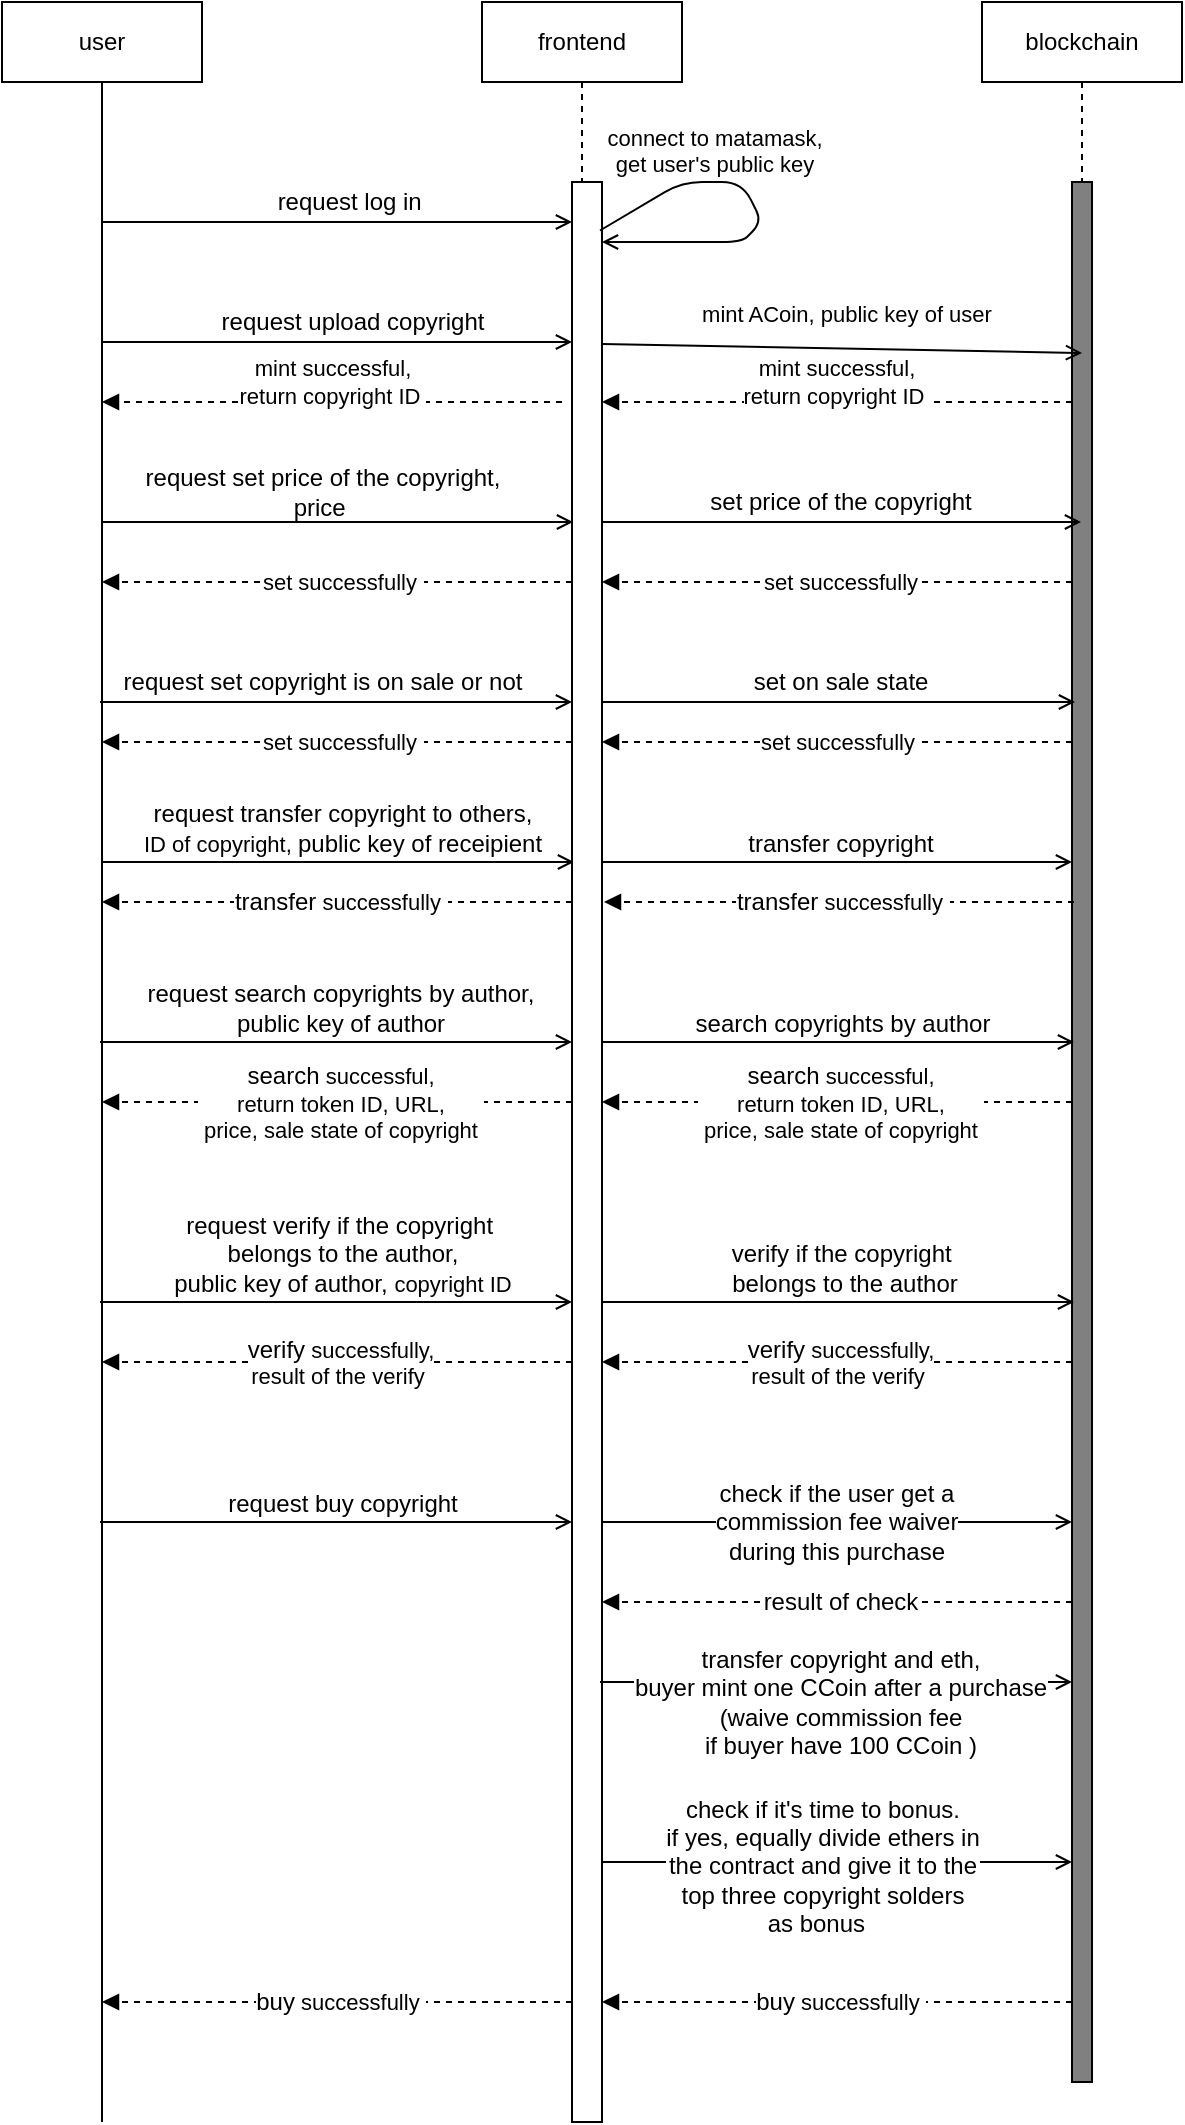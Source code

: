 <mxfile>
    <diagram id="SziA-ImBaRz1ztO4Bhjf" name="Page-1">
        <mxGraphModel dx="954" dy="725" grid="1" gridSize="10" guides="1" tooltips="1" connect="1" arrows="1" fold="1" page="1" pageScale="1" pageWidth="827" pageHeight="1169" math="0" shadow="0">
            <root>
                <mxCell id="0"/>
                <mxCell id="1" parent="0"/>
                <mxCell id="3" value="user" style="shape=umlLifeline;perimeter=lifelinePerimeter;whiteSpace=wrap;html=1;container=1;collapsible=0;recursiveResize=0;outlineConnect=0;lifelineDashed=0;" vertex="1" parent="1">
                    <mxGeometry x="90" y="40" width="100" height="1060" as="geometry"/>
                </mxCell>
                <mxCell id="42" value="&lt;span style=&quot;font-size: 12px&quot;&gt;request&amp;nbsp;&lt;/span&gt;&lt;span style=&quot;font-size: 12px&quot;&gt;transfer copyright&amp;nbsp;&lt;/span&gt;&lt;span style=&quot;font-size: 12px&quot;&gt;to others,&lt;br&gt;&lt;/span&gt;ID of copyright,&amp;nbsp;&lt;span style=&quot;font-size: 12px&quot;&gt;public key of receipient&lt;br&gt;&lt;/span&gt;" style="html=1;verticalAlign=bottom;labelBackgroundColor=none;endArrow=open;endFill=0;" edge="1" parent="3">
                    <mxGeometry x="0.017" width="160" relative="1" as="geometry">
                        <mxPoint x="50" y="430" as="sourcePoint"/>
                        <mxPoint x="286" y="430" as="targetPoint"/>
                        <Array as="points">
                            <mxPoint x="141" y="430"/>
                        </Array>
                        <mxPoint as="offset"/>
                    </mxGeometry>
                </mxCell>
                <mxCell id="49" value="&lt;span style=&quot;font-size: 12px&quot;&gt;request&amp;nbsp;&lt;/span&gt;&lt;span style=&quot;font-size: 12px&quot;&gt;search copyrights&amp;nbsp;&lt;/span&gt;&lt;span style=&quot;font-size: 12px&quot;&gt;by author&lt;/span&gt;&lt;span style=&quot;font-size: 12px&quot;&gt;,&lt;br&gt;&lt;/span&gt;&lt;span style=&quot;font-size: 12px&quot;&gt;public key of author&lt;br&gt;&lt;/span&gt;" style="html=1;verticalAlign=bottom;labelBackgroundColor=none;endArrow=open;endFill=0;" edge="1" parent="3">
                    <mxGeometry x="0.017" width="160" relative="1" as="geometry">
                        <mxPoint x="49" y="520" as="sourcePoint"/>
                        <mxPoint x="285" y="520" as="targetPoint"/>
                        <Array as="points"/>
                        <mxPoint as="offset"/>
                    </mxGeometry>
                </mxCell>
                <mxCell id="77" value="" style="html=1;verticalAlign=bottom;labelBackgroundColor=none;endArrow=block;endFill=1;dashed=1;" edge="1" parent="3">
                    <mxGeometry width="160" relative="1" as="geometry">
                        <mxPoint x="285" y="1000" as="sourcePoint"/>
                        <mxPoint x="50" y="1000" as="targetPoint"/>
                        <Array as="points">
                            <mxPoint x="140" y="1000"/>
                        </Array>
                    </mxGeometry>
                </mxCell>
                <mxCell id="78" value="&lt;span style=&quot;font-size: 12px&quot;&gt;buy&lt;/span&gt; successfully&amp;nbsp;" style="edgeLabel;html=1;align=center;verticalAlign=middle;resizable=0;points=[];" vertex="1" connectable="0" parent="77">
                    <mxGeometry x="0.004" y="1" relative="1" as="geometry">
                        <mxPoint x="2" y="-1" as="offset"/>
                    </mxGeometry>
                </mxCell>
                <mxCell id="7" value="blockchain" style="shape=umlLifeline;perimeter=lifelinePerimeter;whiteSpace=wrap;html=1;container=1;collapsible=0;recursiveResize=0;outlineConnect=0;" vertex="1" parent="1">
                    <mxGeometry x="580" y="40" width="100" height="1040" as="geometry"/>
                </mxCell>
                <mxCell id="8" value="" style="html=1;points=[];perimeter=orthogonalPerimeter;fillColor=#808080;" vertex="1" parent="7">
                    <mxGeometry x="45" y="90" width="10" height="950" as="geometry"/>
                </mxCell>
                <mxCell id="29" value="" style="html=1;verticalAlign=bottom;labelBackgroundColor=none;endArrow=block;endFill=1;dashed=1;" edge="1" parent="7">
                    <mxGeometry width="160" relative="1" as="geometry">
                        <mxPoint x="45" y="290" as="sourcePoint"/>
                        <mxPoint x="-190" y="290" as="targetPoint"/>
                        <Array as="points">
                            <mxPoint x="-100" y="290"/>
                        </Array>
                    </mxGeometry>
                </mxCell>
                <mxCell id="30" value="set successfully" style="edgeLabel;html=1;align=center;verticalAlign=middle;resizable=0;points=[];" vertex="1" connectable="0" parent="29">
                    <mxGeometry x="0.004" y="1" relative="1" as="geometry">
                        <mxPoint x="2" y="-1" as="offset"/>
                    </mxGeometry>
                </mxCell>
                <mxCell id="44" value="&lt;span style=&quot;font-size: 12px&quot;&gt;transfer copyright&lt;/span&gt;&lt;span style=&quot;font-size: 12px&quot;&gt;&lt;br&gt;&lt;/span&gt;" style="html=1;verticalAlign=bottom;labelBackgroundColor=none;endArrow=open;endFill=0;" edge="1" parent="7">
                    <mxGeometry x="0.017" width="160" relative="1" as="geometry">
                        <mxPoint x="-191" y="430" as="sourcePoint"/>
                        <mxPoint x="45" y="430" as="targetPoint"/>
                        <Array as="points">
                            <mxPoint x="-100" y="430"/>
                        </Array>
                        <mxPoint as="offset"/>
                    </mxGeometry>
                </mxCell>
                <mxCell id="52" value="" style="html=1;verticalAlign=bottom;labelBackgroundColor=none;endArrow=block;endFill=1;dashed=1;" edge="1" parent="7">
                    <mxGeometry width="160" relative="1" as="geometry">
                        <mxPoint x="45" y="550" as="sourcePoint"/>
                        <mxPoint x="-190" y="550" as="targetPoint"/>
                        <Array as="points">
                            <mxPoint x="-100" y="550"/>
                        </Array>
                    </mxGeometry>
                </mxCell>
                <mxCell id="53" value="&lt;span style=&quot;font-size: 12px&quot;&gt;search&lt;/span&gt;&amp;nbsp;successful, &lt;br&gt;return token ID, URL,&lt;br&gt;&amp;nbsp;price, sale state of copyright&amp;nbsp;" style="edgeLabel;html=1;align=center;verticalAlign=middle;resizable=0;points=[];" vertex="1" connectable="0" parent="52">
                    <mxGeometry x="0.004" y="1" relative="1" as="geometry">
                        <mxPoint x="2" y="-1" as="offset"/>
                    </mxGeometry>
                </mxCell>
                <mxCell id="57" value="&lt;span style=&quot;font-size: 12px&quot;&gt;verify if the copyright&amp;nbsp;&lt;/span&gt;&lt;br style=&quot;font-size: 12px&quot;&gt;&lt;span style=&quot;font-size: 12px&quot;&gt;belongs to the author&lt;/span&gt;&lt;span style=&quot;font-size: 12px&quot;&gt;&lt;br&gt;&lt;/span&gt;" style="html=1;verticalAlign=bottom;labelBackgroundColor=none;endArrow=open;endFill=0;" edge="1" parent="7">
                    <mxGeometry x="0.025" width="160" relative="1" as="geometry">
                        <mxPoint x="-190" y="650" as="sourcePoint"/>
                        <mxPoint x="46" y="650" as="targetPoint"/>
                        <Array as="points"/>
                        <mxPoint as="offset"/>
                    </mxGeometry>
                </mxCell>
                <mxCell id="65" value="&lt;div style=&quot;text-align: left&quot;&gt;&lt;span style=&quot;font-size: 12px&quot;&gt;&amp;nbsp;&lt;/span&gt;&lt;/div&gt;&lt;span style=&quot;font-size: 12px&quot;&gt;&amp;nbsp;&amp;nbsp;&lt;/span&gt;&lt;span style=&quot;font-size: 12px&quot;&gt;&lt;br&gt;&lt;/span&gt;" style="html=1;verticalAlign=bottom;labelBackgroundColor=none;endArrow=open;endFill=0;" edge="1" parent="7">
                    <mxGeometry x="0.28" y="-80" width="160" relative="1" as="geometry">
                        <mxPoint x="-191" y="760" as="sourcePoint"/>
                        <mxPoint x="45" y="760" as="targetPoint"/>
                        <Array as="points"/>
                        <mxPoint as="offset"/>
                    </mxGeometry>
                </mxCell>
                <mxCell id="81" value="&lt;span style=&quot;font-size: 12px ; text-align: left ; font-family: &amp;#34;helvetica&amp;#34;&quot;&gt;check if the user get a&lt;/span&gt;&lt;br style=&quot;font-size: 12px ; text-align: left ; font-family: &amp;#34;helvetica&amp;#34;&quot;&gt;&lt;span style=&quot;font-size: 12px ; text-align: left ; font-family: &amp;#34;helvetica&amp;#34;&quot;&gt;commission fee waiver &lt;br&gt;during this purchase&lt;/span&gt;" style="edgeLabel;html=1;align=center;verticalAlign=middle;resizable=0;points=[];" vertex="1" connectable="0" parent="65">
                    <mxGeometry relative="1" as="geometry">
                        <mxPoint as="offset"/>
                    </mxGeometry>
                </mxCell>
                <mxCell id="75" value="" style="html=1;verticalAlign=bottom;labelBackgroundColor=none;endArrow=block;endFill=1;dashed=1;" edge="1" parent="7">
                    <mxGeometry width="160" relative="1" as="geometry">
                        <mxPoint x="45" y="1000" as="sourcePoint"/>
                        <mxPoint x="-190" y="1000" as="targetPoint"/>
                        <Array as="points">
                            <mxPoint x="-100" y="1000"/>
                        </Array>
                    </mxGeometry>
                </mxCell>
                <mxCell id="76" value="&lt;span style=&quot;font-size: 12px&quot;&gt;buy&lt;/span&gt; successfully&amp;nbsp;" style="edgeLabel;html=1;align=center;verticalAlign=middle;resizable=0;points=[];" vertex="1" connectable="0" parent="75">
                    <mxGeometry x="0.004" y="1" relative="1" as="geometry">
                        <mxPoint x="2" y="-1" as="offset"/>
                    </mxGeometry>
                </mxCell>
                <mxCell id="9" value="frontend" style="shape=umlLifeline;perimeter=lifelinePerimeter;whiteSpace=wrap;html=1;container=1;collapsible=0;recursiveResize=0;outlineConnect=0;" vertex="1" parent="1">
                    <mxGeometry x="330" y="40" width="100" height="1060" as="geometry"/>
                </mxCell>
                <mxCell id="10" value="" style="html=1;points=[];perimeter=orthogonalPerimeter;" vertex="1" parent="9">
                    <mxGeometry x="45" y="90" width="15" height="970" as="geometry"/>
                </mxCell>
                <mxCell id="15" value="connect to matamask,&lt;br&gt;get user's public key" style="html=1;verticalAlign=bottom;labelBackgroundColor=none;endArrow=open;endFill=0;exitX=0.933;exitY=0.025;exitDx=0;exitDy=0;exitPerimeter=0;" edge="1" parent="9" source="10" target="10">
                    <mxGeometry x="-0.305" width="160" relative="1" as="geometry">
                        <mxPoint x="130" y="310" as="sourcePoint"/>
                        <mxPoint x="70" y="120" as="targetPoint"/>
                        <Array as="points">
                            <mxPoint x="100" y="90"/>
                            <mxPoint x="130" y="90"/>
                            <mxPoint x="140" y="110"/>
                            <mxPoint x="130" y="120"/>
                        </Array>
                        <mxPoint as="offset"/>
                    </mxGeometry>
                </mxCell>
                <mxCell id="22" value="" style="html=1;verticalAlign=bottom;labelBackgroundColor=none;endArrow=block;endFill=1;dashed=1;" edge="1" parent="9" target="3">
                    <mxGeometry width="160" relative="1" as="geometry">
                        <mxPoint x="40" y="200" as="sourcePoint"/>
                        <mxPoint x="-180" y="200" as="targetPoint"/>
                        <Array as="points">
                            <mxPoint x="-90" y="200"/>
                        </Array>
                    </mxGeometry>
                </mxCell>
                <mxCell id="23" value="mint successful, &lt;br&gt;return copyright ID&amp;nbsp;" style="edgeLabel;html=1;align=center;verticalAlign=middle;resizable=0;points=[];" vertex="1" connectable="0" parent="22">
                    <mxGeometry x="0.004" y="1" relative="1" as="geometry">
                        <mxPoint y="-11" as="offset"/>
                    </mxGeometry>
                </mxCell>
                <mxCell id="24" value="" style="html=1;verticalAlign=bottom;labelBackgroundColor=none;endArrow=open;endFill=0;" edge="1" parent="9" source="3">
                    <mxGeometry x="0.069" y="20" width="160" relative="1" as="geometry">
                        <mxPoint x="-180" y="260" as="sourcePoint"/>
                        <mxPoint x="45.5" y="260" as="targetPoint"/>
                        <Array as="points">
                            <mxPoint x="-99.5" y="260"/>
                        </Array>
                        <mxPoint x="1" as="offset"/>
                    </mxGeometry>
                </mxCell>
                <mxCell id="33" value="" style="html=1;verticalAlign=bottom;labelBackgroundColor=none;endArrow=open;endFill=0;" edge="1" parent="9">
                    <mxGeometry x="0.069" y="20" width="160" relative="1" as="geometry">
                        <mxPoint x="-191" y="350" as="sourcePoint"/>
                        <mxPoint x="45" y="350" as="targetPoint"/>
                        <Array as="points">
                            <mxPoint x="-100" y="350"/>
                        </Array>
                        <mxPoint x="1" as="offset"/>
                    </mxGeometry>
                </mxCell>
                <mxCell id="56" value="&lt;span style=&quot;font-size: 12px&quot;&gt;request&amp;nbsp;&lt;/span&gt;&lt;span style=&quot;font-size: 12px&quot;&gt;verify if the copyright&amp;nbsp;&lt;/span&gt;&lt;br style=&quot;font-size: 12px&quot;&gt;&lt;span style=&quot;font-size: 12px&quot;&gt;belongs to the author&lt;/span&gt;&lt;span style=&quot;font-size: 12px&quot;&gt;,&lt;br&gt;&lt;/span&gt;&lt;span style=&quot;font-size: 12px&quot;&gt;public key of author,&amp;nbsp;&lt;/span&gt;copyright ID&lt;span style=&quot;font-size: 12px&quot;&gt;&lt;br&gt;&lt;/span&gt;" style="html=1;verticalAlign=bottom;labelBackgroundColor=none;endArrow=open;endFill=0;" edge="1" parent="9">
                    <mxGeometry x="0.025" width="160" relative="1" as="geometry">
                        <mxPoint x="-191" y="650" as="sourcePoint"/>
                        <mxPoint x="45" y="650" as="targetPoint"/>
                        <Array as="points"/>
                        <mxPoint as="offset"/>
                    </mxGeometry>
                </mxCell>
                <mxCell id="60" value="" style="html=1;verticalAlign=bottom;labelBackgroundColor=none;endArrow=block;endFill=1;dashed=1;" edge="1" parent="9">
                    <mxGeometry width="160" relative="1" as="geometry">
                        <mxPoint x="45" y="680" as="sourcePoint"/>
                        <mxPoint x="-190" y="680" as="targetPoint"/>
                        <Array as="points">
                            <mxPoint x="-100" y="680"/>
                        </Array>
                    </mxGeometry>
                </mxCell>
                <mxCell id="61" value="&lt;span style=&quot;font-size: 12px&quot;&gt;verify&lt;/span&gt;&amp;nbsp;successfully,&lt;br&gt;result of the verify&amp;nbsp;" style="edgeLabel;html=1;align=center;verticalAlign=middle;resizable=0;points=[];" vertex="1" connectable="0" parent="60">
                    <mxGeometry x="0.004" y="1" relative="1" as="geometry">
                        <mxPoint x="2" y="-1" as="offset"/>
                    </mxGeometry>
                </mxCell>
                <mxCell id="62" value="&lt;span style=&quot;font-size: 12px&quot;&gt;request buy copyright&lt;/span&gt;&lt;span style=&quot;font-size: 12px&quot;&gt;&lt;br&gt;&lt;/span&gt;" style="html=1;verticalAlign=bottom;labelBackgroundColor=none;endArrow=open;endFill=0;" edge="1" parent="9">
                    <mxGeometry x="0.025" width="160" relative="1" as="geometry">
                        <mxPoint x="-191" y="760" as="sourcePoint"/>
                        <mxPoint x="45" y="760" as="targetPoint"/>
                        <Array as="points"/>
                        <mxPoint as="offset"/>
                    </mxGeometry>
                </mxCell>
                <mxCell id="73" value="" style="html=1;verticalAlign=bottom;labelBackgroundColor=none;endArrow=open;endFill=0;" edge="1" parent="9" target="8">
                    <mxGeometry width="160" relative="1" as="geometry">
                        <mxPoint x="60" y="930" as="sourcePoint"/>
                        <mxPoint x="220" y="930" as="targetPoint"/>
                    </mxGeometry>
                </mxCell>
                <mxCell id="79" value="&lt;span style=&quot;color: rgba(0 , 0 , 0 , 0) ; font-family: monospace ; font-size: 0px&quot;&gt;%3CmxGraphModel%3E%3Croot%3E%3CmxCell%20id%3D%220%22%2F%3E%3CmxCell%20id%3D%221%22%20parent%3D%220%22%2F%3E%3CmxCell%20id%3D%222%22%20value%3D%22%22%20style%3D%22html%3D1%3BverticalAlign%3Dbottom%3BlabelBackgroundColor%3Dnone%3BendArrow%3Dblock%3BendFill%3D1%3Bdashed%3D1%3B%22%20edge%3D%221%22%20parent%3D%221%22%3E%3CmxGeometry%20width%3D%22160%22%20relative%3D%221%22%20as%3D%22geometry%22%3E%3CmxPoint%20x%3D%22625%22%20y%3D%221040%22%20as%3D%22sourcePoint%22%2F%3E%3CmxPoint%20x%3D%22390%22%20y%3D%221040%22%20as%3D%22targetPoint%22%2F%3E%3CArray%20as%3D%22points%22%3E%3CmxPoint%20x%3D%22480%22%20y%3D%221040%22%2F%3E%3C%2FArray%3E%3C%2FmxGeometry%3E%3C%2FmxCell%3E%3CmxCell%20id%3D%223%22%20value%3D%22%26lt%3Bspan%20style%3D%26quot%3Bfont-size%3A%2012px%26quot%3B%26gt%3Bbuy%26lt%3B%2Fspan%26gt%3B%20successful%26amp%3Bnbsp%3B%22%20style%3D%22edgeLabel%3Bhtml%3D1%3Balign%3Dcenter%3BverticalAlign%3Dmiddle%3Bresizable%3D0%3Bpoints%3D%5B%5D%3B%22%20vertex%3D%221%22%20connectable%3D%220%22%20parent%3D%222%22%3E%3CmxGeometry%20x%3D%220.004%22%20y%3D%221%22%20relative%3D%221%22%20as%3D%22geometry%22%3E%3CmxPoint%20x%3D%222%22%20y%3D%22-1%22%20as%3D%22offset%22%2F%3E%3C%2FmxGeometry%3E%3C%2FmxCell%3E%3C%2Froot%3E%3C%2FmxGraphModel%3E&lt;/span&gt;" style="edgeLabel;html=1;align=center;verticalAlign=middle;resizable=0;points=[];" vertex="1" connectable="0" parent="73">
                    <mxGeometry x="-0.055" y="4" relative="1" as="geometry">
                        <mxPoint y="1" as="offset"/>
                    </mxGeometry>
                </mxCell>
                <mxCell id="80" value="&lt;span style=&quot;font-size: 12px ; font-family: &amp;#34;helvetica&amp;#34; ; text-align: left&quot;&gt;check if it's time to bonus.&lt;br&gt;&lt;/span&gt;&lt;span style=&quot;font-size: 12px&quot;&gt;if yes,&amp;nbsp;equally divide ethers in&lt;/span&gt;&lt;br style=&quot;font-size: 12px&quot;&gt;&lt;span style=&quot;font-size: 12px&quot;&gt;the contract and give it to the&lt;/span&gt;&lt;br style=&quot;font-size: 12px&quot;&gt;&lt;span style=&quot;font-size: 12px&quot;&gt;top three copyright solders&lt;/span&gt;&lt;br style=&quot;font-size: 12px&quot;&gt;&lt;span style=&quot;font-size: 12px&quot;&gt;as bonus&amp;nbsp;&amp;nbsp;&lt;/span&gt;" style="edgeLabel;html=1;align=center;verticalAlign=middle;resizable=0;points=[];" vertex="1" connectable="0" parent="73">
                    <mxGeometry x="-0.064" y="-1" relative="1" as="geometry">
                        <mxPoint y="1" as="offset"/>
                    </mxGeometry>
                </mxCell>
                <mxCell id="11" value="" style="html=1;verticalAlign=bottom;labelBackgroundColor=none;endArrow=open;endFill=0;" edge="1" parent="1" source="3" target="10">
                    <mxGeometry x="0.069" y="20" width="160" relative="1" as="geometry">
                        <mxPoint x="150" y="150" as="sourcePoint"/>
                        <mxPoint x="270" y="150.5" as="targetPoint"/>
                        <Array as="points">
                            <mxPoint x="230" y="150"/>
                        </Array>
                        <mxPoint x="1" as="offset"/>
                    </mxGeometry>
                </mxCell>
                <mxCell id="14" value="request log in&amp;nbsp;" style="text;html=1;align=center;verticalAlign=middle;resizable=0;points=[];autosize=1;strokeColor=none;fillColor=none;" vertex="1" parent="1">
                    <mxGeometry x="220" y="130" width="90" height="20" as="geometry"/>
                </mxCell>
                <mxCell id="17" value="request upload copyright" style="text;html=1;align=center;verticalAlign=middle;resizable=0;points=[];autosize=1;strokeColor=none;fillColor=none;" vertex="1" parent="1">
                    <mxGeometry x="190" y="190" width="150" height="20" as="geometry"/>
                </mxCell>
                <mxCell id="18" value="mint ACoin, public key of user" style="html=1;verticalAlign=bottom;labelBackgroundColor=none;endArrow=open;endFill=0;entryX=0.5;entryY=0.09;entryDx=0;entryDy=0;entryPerimeter=0;" edge="1" parent="1" target="8">
                    <mxGeometry x="0.017" y="8" width="160" relative="1" as="geometry">
                        <mxPoint x="390" y="211" as="sourcePoint"/>
                        <mxPoint x="620" y="211" as="targetPoint"/>
                        <mxPoint as="offset"/>
                    </mxGeometry>
                </mxCell>
                <mxCell id="20" value="" style="html=1;verticalAlign=bottom;labelBackgroundColor=none;endArrow=block;endFill=1;dashed=1;" edge="1" parent="1" source="8" target="10">
                    <mxGeometry width="160" relative="1" as="geometry">
                        <mxPoint x="460" y="350" as="sourcePoint"/>
                        <mxPoint x="620" y="350" as="targetPoint"/>
                        <Array as="points">
                            <mxPoint x="480" y="240"/>
                        </Array>
                    </mxGeometry>
                </mxCell>
                <mxCell id="21" value="mint successful, &lt;br&gt;return copyright ID&amp;nbsp;" style="edgeLabel;html=1;align=center;verticalAlign=middle;resizable=0;points=[];" vertex="1" connectable="0" parent="20">
                    <mxGeometry x="0.004" y="1" relative="1" as="geometry">
                        <mxPoint y="-11" as="offset"/>
                    </mxGeometry>
                </mxCell>
                <mxCell id="16" value="" style="html=1;verticalAlign=bottom;labelBackgroundColor=none;endArrow=open;endFill=0;" edge="1" parent="1" source="3">
                    <mxGeometry x="0.069" y="20" width="160" relative="1" as="geometry">
                        <mxPoint x="149.5" y="210" as="sourcePoint"/>
                        <mxPoint x="375" y="210" as="targetPoint"/>
                        <Array as="points">
                            <mxPoint x="230" y="210"/>
                        </Array>
                        <mxPoint x="1" as="offset"/>
                    </mxGeometry>
                </mxCell>
                <mxCell id="26" value="request set price of the copyright, &lt;br&gt;price&amp;nbsp;" style="text;html=1;align=center;verticalAlign=middle;resizable=0;points=[];autosize=1;strokeColor=none;fillColor=none;" vertex="1" parent="1">
                    <mxGeometry x="155" y="270" width="190" height="30" as="geometry"/>
                </mxCell>
                <mxCell id="27" value="" style="html=1;verticalAlign=bottom;labelBackgroundColor=none;endArrow=open;endFill=0;" edge="1" parent="1" target="7">
                    <mxGeometry x="0.069" y="20" width="160" relative="1" as="geometry">
                        <mxPoint x="390" y="300" as="sourcePoint"/>
                        <mxPoint x="620" y="300" as="targetPoint"/>
                        <Array as="points">
                            <mxPoint x="470.5" y="300"/>
                        </Array>
                        <mxPoint x="1" as="offset"/>
                    </mxGeometry>
                </mxCell>
                <mxCell id="28" value="set price of the copyright" style="text;html=1;align=center;verticalAlign=middle;resizable=0;points=[];autosize=1;strokeColor=none;fillColor=none;" vertex="1" parent="1">
                    <mxGeometry x="433.5" y="280" width="150" height="20" as="geometry"/>
                </mxCell>
                <mxCell id="31" value="" style="html=1;verticalAlign=bottom;labelBackgroundColor=none;endArrow=block;endFill=1;dashed=1;" edge="1" parent="1">
                    <mxGeometry width="160" relative="1" as="geometry">
                        <mxPoint x="375" y="330" as="sourcePoint"/>
                        <mxPoint x="140" y="330" as="targetPoint"/>
                        <Array as="points">
                            <mxPoint x="230" y="330"/>
                        </Array>
                    </mxGeometry>
                </mxCell>
                <mxCell id="32" value="set successfully&amp;nbsp;" style="edgeLabel;html=1;align=center;verticalAlign=middle;resizable=0;points=[];" vertex="1" connectable="0" parent="31">
                    <mxGeometry x="0.004" y="1" relative="1" as="geometry">
                        <mxPoint x="3" y="-1" as="offset"/>
                    </mxGeometry>
                </mxCell>
                <mxCell id="34" value="request&amp;nbsp;&lt;span&gt;set copyright&amp;nbsp;&lt;/span&gt;&lt;span&gt;is on sale or not&lt;/span&gt;" style="text;html=1;align=center;verticalAlign=middle;resizable=0;points=[];autosize=1;strokeColor=none;fillColor=none;" vertex="1" parent="1">
                    <mxGeometry x="140" y="370" width="220" height="20" as="geometry"/>
                </mxCell>
                <mxCell id="35" value="" style="html=1;verticalAlign=bottom;labelBackgroundColor=none;endArrow=open;endFill=0;" edge="1" parent="1">
                    <mxGeometry x="0.069" y="20" width="160" relative="1" as="geometry">
                        <mxPoint x="390.5" y="390" as="sourcePoint"/>
                        <mxPoint x="626.5" y="390" as="targetPoint"/>
                        <Array as="points">
                            <mxPoint x="481.5" y="390"/>
                        </Array>
                        <mxPoint x="1" as="offset"/>
                    </mxGeometry>
                </mxCell>
                <mxCell id="36" value="&lt;span&gt;set &lt;/span&gt;&lt;span&gt;on sale state&lt;/span&gt;" style="text;html=1;align=center;verticalAlign=middle;resizable=0;points=[];autosize=1;strokeColor=none;fillColor=none;" vertex="1" parent="1">
                    <mxGeometry x="458.5" y="370" width="100" height="20" as="geometry"/>
                </mxCell>
                <mxCell id="37" value="" style="html=1;verticalAlign=bottom;labelBackgroundColor=none;endArrow=block;endFill=1;dashed=1;" edge="1" parent="1">
                    <mxGeometry width="160" relative="1" as="geometry">
                        <mxPoint x="625" y="410" as="sourcePoint"/>
                        <mxPoint x="390" y="410" as="targetPoint"/>
                        <Array as="points">
                            <mxPoint x="480" y="410"/>
                        </Array>
                    </mxGeometry>
                </mxCell>
                <mxCell id="38" value="set successfully&amp;nbsp;" style="edgeLabel;html=1;align=center;verticalAlign=middle;resizable=0;points=[];" vertex="1" connectable="0" parent="37">
                    <mxGeometry x="0.004" y="1" relative="1" as="geometry">
                        <mxPoint x="2" y="-1" as="offset"/>
                    </mxGeometry>
                </mxCell>
                <mxCell id="39" value="" style="html=1;verticalAlign=bottom;labelBackgroundColor=none;endArrow=block;endFill=1;dashed=1;" edge="1" parent="1">
                    <mxGeometry width="160" relative="1" as="geometry">
                        <mxPoint x="375" y="410" as="sourcePoint"/>
                        <mxPoint x="140" y="410" as="targetPoint"/>
                        <Array as="points">
                            <mxPoint x="230" y="410"/>
                        </Array>
                    </mxGeometry>
                </mxCell>
                <mxCell id="40" value="set successfully&amp;nbsp;" style="edgeLabel;html=1;align=center;verticalAlign=middle;resizable=0;points=[];" vertex="1" connectable="0" parent="39">
                    <mxGeometry x="0.004" y="1" relative="1" as="geometry">
                        <mxPoint x="3" y="-1" as="offset"/>
                    </mxGeometry>
                </mxCell>
                <mxCell id="45" value="" style="html=1;verticalAlign=bottom;labelBackgroundColor=none;endArrow=block;endFill=1;dashed=1;" edge="1" parent="1">
                    <mxGeometry width="160" relative="1" as="geometry">
                        <mxPoint x="626" y="490" as="sourcePoint"/>
                        <mxPoint x="391" y="490" as="targetPoint"/>
                        <Array as="points">
                            <mxPoint x="481" y="490"/>
                        </Array>
                    </mxGeometry>
                </mxCell>
                <mxCell id="46" value="&lt;span style=&quot;font-size: 12px&quot;&gt;transfer&lt;/span&gt;&amp;nbsp;successfully&amp;nbsp;" style="edgeLabel;html=1;align=center;verticalAlign=middle;resizable=0;points=[];" vertex="1" connectable="0" parent="45">
                    <mxGeometry x="0.004" y="1" relative="1" as="geometry">
                        <mxPoint x="2" y="-1" as="offset"/>
                    </mxGeometry>
                </mxCell>
                <mxCell id="47" value="" style="html=1;verticalAlign=bottom;labelBackgroundColor=none;endArrow=block;endFill=1;dashed=1;" edge="1" parent="1">
                    <mxGeometry width="160" relative="1" as="geometry">
                        <mxPoint x="375" y="490" as="sourcePoint"/>
                        <mxPoint x="140" y="490" as="targetPoint"/>
                        <Array as="points">
                            <mxPoint x="230" y="490"/>
                        </Array>
                    </mxGeometry>
                </mxCell>
                <mxCell id="48" value="&lt;span style=&quot;font-size: 12px&quot;&gt;transfer&lt;/span&gt;&amp;nbsp;successfully&amp;nbsp;" style="edgeLabel;html=1;align=center;verticalAlign=middle;resizable=0;points=[];" vertex="1" connectable="0" parent="47">
                    <mxGeometry x="0.004" y="1" relative="1" as="geometry">
                        <mxPoint x="2" y="-1" as="offset"/>
                    </mxGeometry>
                </mxCell>
                <mxCell id="50" value="&lt;span style=&quot;font-size: 12px&quot;&gt;search copyrights&amp;nbsp;&lt;/span&gt;&lt;span style=&quot;font-size: 12px&quot;&gt;by author&lt;/span&gt;&lt;span style=&quot;font-size: 12px&quot;&gt;&lt;br&gt;&lt;/span&gt;" style="html=1;verticalAlign=bottom;labelBackgroundColor=none;endArrow=open;endFill=0;" edge="1" parent="1">
                    <mxGeometry x="0.017" width="160" relative="1" as="geometry">
                        <mxPoint x="390" y="560" as="sourcePoint"/>
                        <mxPoint x="626" y="560" as="targetPoint"/>
                        <Array as="points"/>
                        <mxPoint as="offset"/>
                    </mxGeometry>
                </mxCell>
                <mxCell id="54" value="" style="html=1;verticalAlign=bottom;labelBackgroundColor=none;endArrow=block;endFill=1;dashed=1;" edge="1" parent="1">
                    <mxGeometry width="160" relative="1" as="geometry">
                        <mxPoint x="375" y="590" as="sourcePoint"/>
                        <mxPoint x="140" y="590" as="targetPoint"/>
                        <Array as="points">
                            <mxPoint x="230" y="590"/>
                        </Array>
                    </mxGeometry>
                </mxCell>
                <mxCell id="55" value="&lt;span style=&quot;font-size: 12px&quot;&gt;search&lt;/span&gt;&amp;nbsp;successful, &lt;br&gt;return token ID, URL,&lt;br&gt;&amp;nbsp;price, sale state of copyright&amp;nbsp;" style="edgeLabel;html=1;align=center;verticalAlign=middle;resizable=0;points=[];" vertex="1" connectable="0" parent="54">
                    <mxGeometry x="0.004" y="1" relative="1" as="geometry">
                        <mxPoint x="2" y="-1" as="offset"/>
                    </mxGeometry>
                </mxCell>
                <mxCell id="58" value="" style="html=1;verticalAlign=bottom;labelBackgroundColor=none;endArrow=block;endFill=1;dashed=1;" edge="1" parent="1">
                    <mxGeometry width="160" relative="1" as="geometry">
                        <mxPoint x="625" y="720" as="sourcePoint"/>
                        <mxPoint x="390" y="720" as="targetPoint"/>
                        <Array as="points">
                            <mxPoint x="480" y="720"/>
                        </Array>
                    </mxGeometry>
                </mxCell>
                <mxCell id="59" value="&lt;span style=&quot;font-size: 12px&quot;&gt;verify&lt;/span&gt;&amp;nbsp;successfully,&lt;br&gt;result of the verify&amp;nbsp;" style="edgeLabel;html=1;align=center;verticalAlign=middle;resizable=0;points=[];" vertex="1" connectable="0" parent="58">
                    <mxGeometry x="0.004" y="1" relative="1" as="geometry">
                        <mxPoint x="2" y="-1" as="offset"/>
                    </mxGeometry>
                </mxCell>
                <mxCell id="68" value="" style="html=1;verticalAlign=bottom;labelBackgroundColor=none;endArrow=block;endFill=1;dashed=1;" edge="1" parent="1">
                    <mxGeometry width="160" relative="1" as="geometry">
                        <mxPoint x="625" y="840" as="sourcePoint"/>
                        <mxPoint x="390" y="840" as="targetPoint"/>
                        <Array as="points">
                            <mxPoint x="480" y="840"/>
                        </Array>
                    </mxGeometry>
                </mxCell>
                <mxCell id="69" value="&lt;span style=&quot;font-size: 12px&quot;&gt;result of check&lt;/span&gt;" style="edgeLabel;html=1;align=center;verticalAlign=middle;resizable=0;points=[];" vertex="1" connectable="0" parent="68">
                    <mxGeometry x="0.004" y="1" relative="1" as="geometry">
                        <mxPoint x="2" y="-1" as="offset"/>
                    </mxGeometry>
                </mxCell>
                <mxCell id="70" value="&lt;div style=&quot;text-align: left&quot;&gt;&lt;span style=&quot;font-size: 12px&quot;&gt;&amp;nbsp;&lt;/span&gt;&lt;/div&gt;&lt;span style=&quot;font-size: 12px&quot;&gt;&amp;nbsp;&amp;nbsp;&lt;/span&gt;&lt;span style=&quot;font-size: 12px&quot;&gt;&lt;br&gt;&lt;/span&gt;" style="html=1;verticalAlign=bottom;labelBackgroundColor=none;endArrow=open;endFill=0;" edge="1" parent="1">
                    <mxGeometry x="0.28" y="-80" width="160" relative="1" as="geometry">
                        <mxPoint x="389" y="880" as="sourcePoint"/>
                        <mxPoint x="625" y="880" as="targetPoint"/>
                        <Array as="points"/>
                        <mxPoint as="offset"/>
                    </mxGeometry>
                </mxCell>
                <mxCell id="71" value="&lt;span style=&quot;font-size: 12px&quot;&gt;transfer copyright and eth,&lt;br&gt;buyer mint one CCoin after a purchase&lt;br&gt;(waive commission fee &lt;br&gt;if buyer have 100 CCoin )&lt;/span&gt;" style="edgeLabel;html=1;align=center;verticalAlign=middle;resizable=0;points=[];" vertex="1" connectable="0" parent="70">
                    <mxGeometry x="-0.246" y="-3" relative="1" as="geometry">
                        <mxPoint x="31" y="7" as="offset"/>
                    </mxGeometry>
                </mxCell>
            </root>
        </mxGraphModel>
    </diagram>
</mxfile>